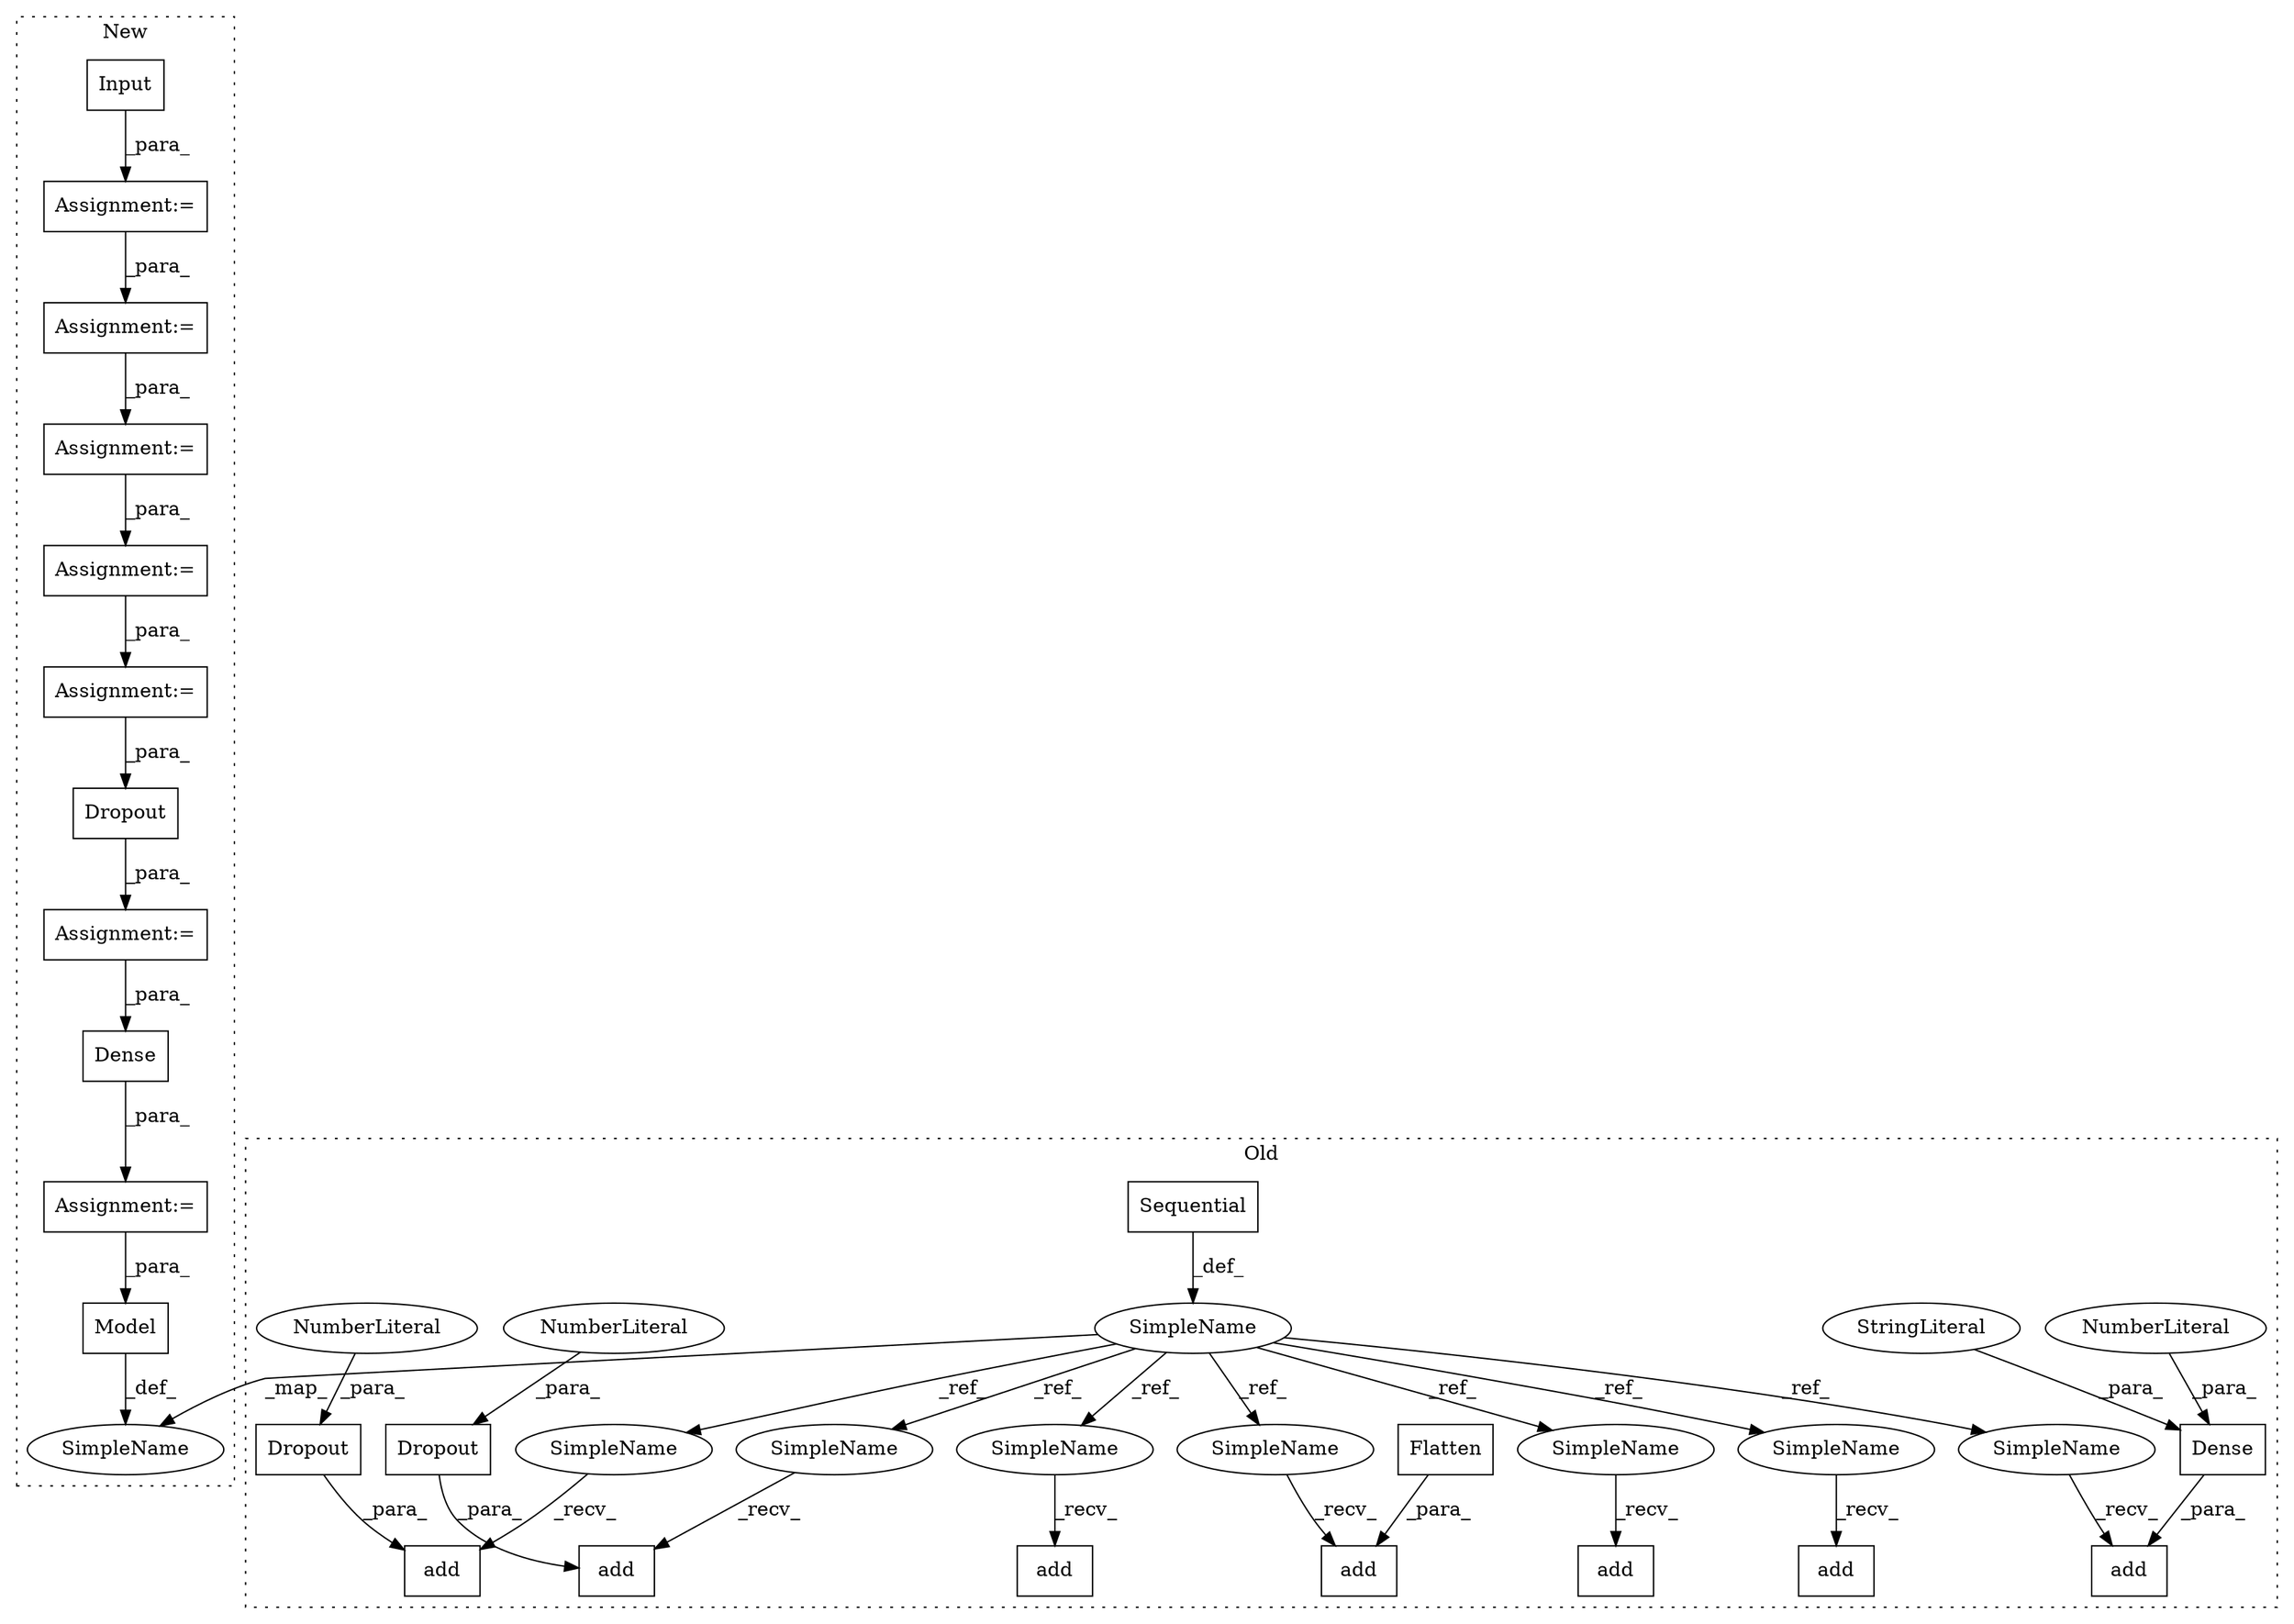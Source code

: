 digraph G {
subgraph cluster0 {
1 [label="Dense" a="32" s="2112,2128" l="6,1" shape="box"];
3 [label="NumberLiteral" a="34" s="2118" l="3" shape="ellipse"];
7 [label="StringLiteral" a="45" s="2122" l="6" shape="ellipse"];
13 [label="add" a="32" s="2108,2129" l="4,1" shape="box"];
14 [label="Sequential" a="32" s="1761" l="12" shape="box"];
15 [label="add" a="32" s="2052,2069" l="4,1" shape="box"];
17 [label="SimpleName" a="42" s="1755" l="5" shape="ellipse"];
19 [label="add" a="32" s="2082,2095" l="4,1" shape="box"];
20 [label="Flatten" a="32" s="2086" l="9" shape="box"];
21 [label="add" a="32" s="1878,1940" l="4,1" shape="box"];
23 [label="Dropout" a="32" s="2056,2068" l="8,1" shape="box"];
24 [label="add" a="32" s="2142,2158" l="4,1" shape="box"];
25 [label="NumberLiteral" a="34" s="2064" l="4" shape="ellipse"];
26 [label="add" a="32" s="2011,2039" l="4,1" shape="box"];
27 [label="Dropout" a="32" s="2146,2157" l="8,1" shape="box"];
28 [label="add" a="32" s="1953,1998" l="4,1" shape="box"];
29 [label="NumberLiteral" a="34" s="2154" l="3" shape="ellipse"];
30 [label="SimpleName" a="42" s="2046" l="5" shape="ellipse"];
31 [label="SimpleName" a="42" s="1872" l="5" shape="ellipse"];
32 [label="SimpleName" a="42" s="2005" l="5" shape="ellipse"];
33 [label="SimpleName" a="42" s="2076" l="5" shape="ellipse"];
34 [label="SimpleName" a="42" s="2136" l="5" shape="ellipse"];
35 [label="SimpleName" a="42" s="1947" l="5" shape="ellipse"];
36 [label="SimpleName" a="42" s="2102" l="5" shape="ellipse"];
label = "Old";
style="dotted";
}
subgraph cluster1 {
2 [label="Dense" a="32" s="2457,2476" l="6,1" shape="box"];
4 [label="Assignment:=" a="7" s="2456" l="1" shape="box"];
5 [label="Assignment:=" a="7" s="2196" l="1" shape="box"];
6 [label="Assignment:=" a="7" s="2235" l="1" shape="box"];
8 [label="Input" a="32" s="2018,2040" l="6,1" shape="box"];
9 [label="Model" a="32" s="2571,2603" l="6,1" shape="box"];
10 [label="Assignment:=" a="7" s="2414" l="1" shape="box"];
11 [label="Dropout" a="32" s="2373,2394" l="8,1" shape="box"];
12 [label="Assignment:=" a="7" s="2060" l="1" shape="box"];
16 [label="Assignment:=" a="7" s="2288" l="1" shape="box"];
18 [label="SimpleName" a="42" s="2565" l="5" shape="ellipse"];
22 [label="Assignment:=" a="7" s="2151" l="1" shape="box"];
label = "New";
style="dotted";
}
1 -> 13 [label="_para_"];
2 -> 4 [label="_para_"];
3 -> 1 [label="_para_"];
4 -> 9 [label="_para_"];
5 -> 6 [label="_para_"];
6 -> 16 [label="_para_"];
7 -> 1 [label="_para_"];
8 -> 12 [label="_para_"];
9 -> 18 [label="_def_"];
10 -> 2 [label="_para_"];
11 -> 10 [label="_para_"];
12 -> 22 [label="_para_"];
14 -> 17 [label="_def_"];
16 -> 11 [label="_para_"];
17 -> 32 [label="_ref_"];
17 -> 18 [label="_map_"];
17 -> 31 [label="_ref_"];
17 -> 30 [label="_ref_"];
17 -> 36 [label="_ref_"];
17 -> 35 [label="_ref_"];
17 -> 34 [label="_ref_"];
17 -> 33 [label="_ref_"];
20 -> 19 [label="_para_"];
22 -> 5 [label="_para_"];
23 -> 15 [label="_para_"];
25 -> 23 [label="_para_"];
27 -> 24 [label="_para_"];
29 -> 27 [label="_para_"];
30 -> 15 [label="_recv_"];
31 -> 21 [label="_recv_"];
32 -> 26 [label="_recv_"];
33 -> 19 [label="_recv_"];
34 -> 24 [label="_recv_"];
35 -> 28 [label="_recv_"];
36 -> 13 [label="_recv_"];
}